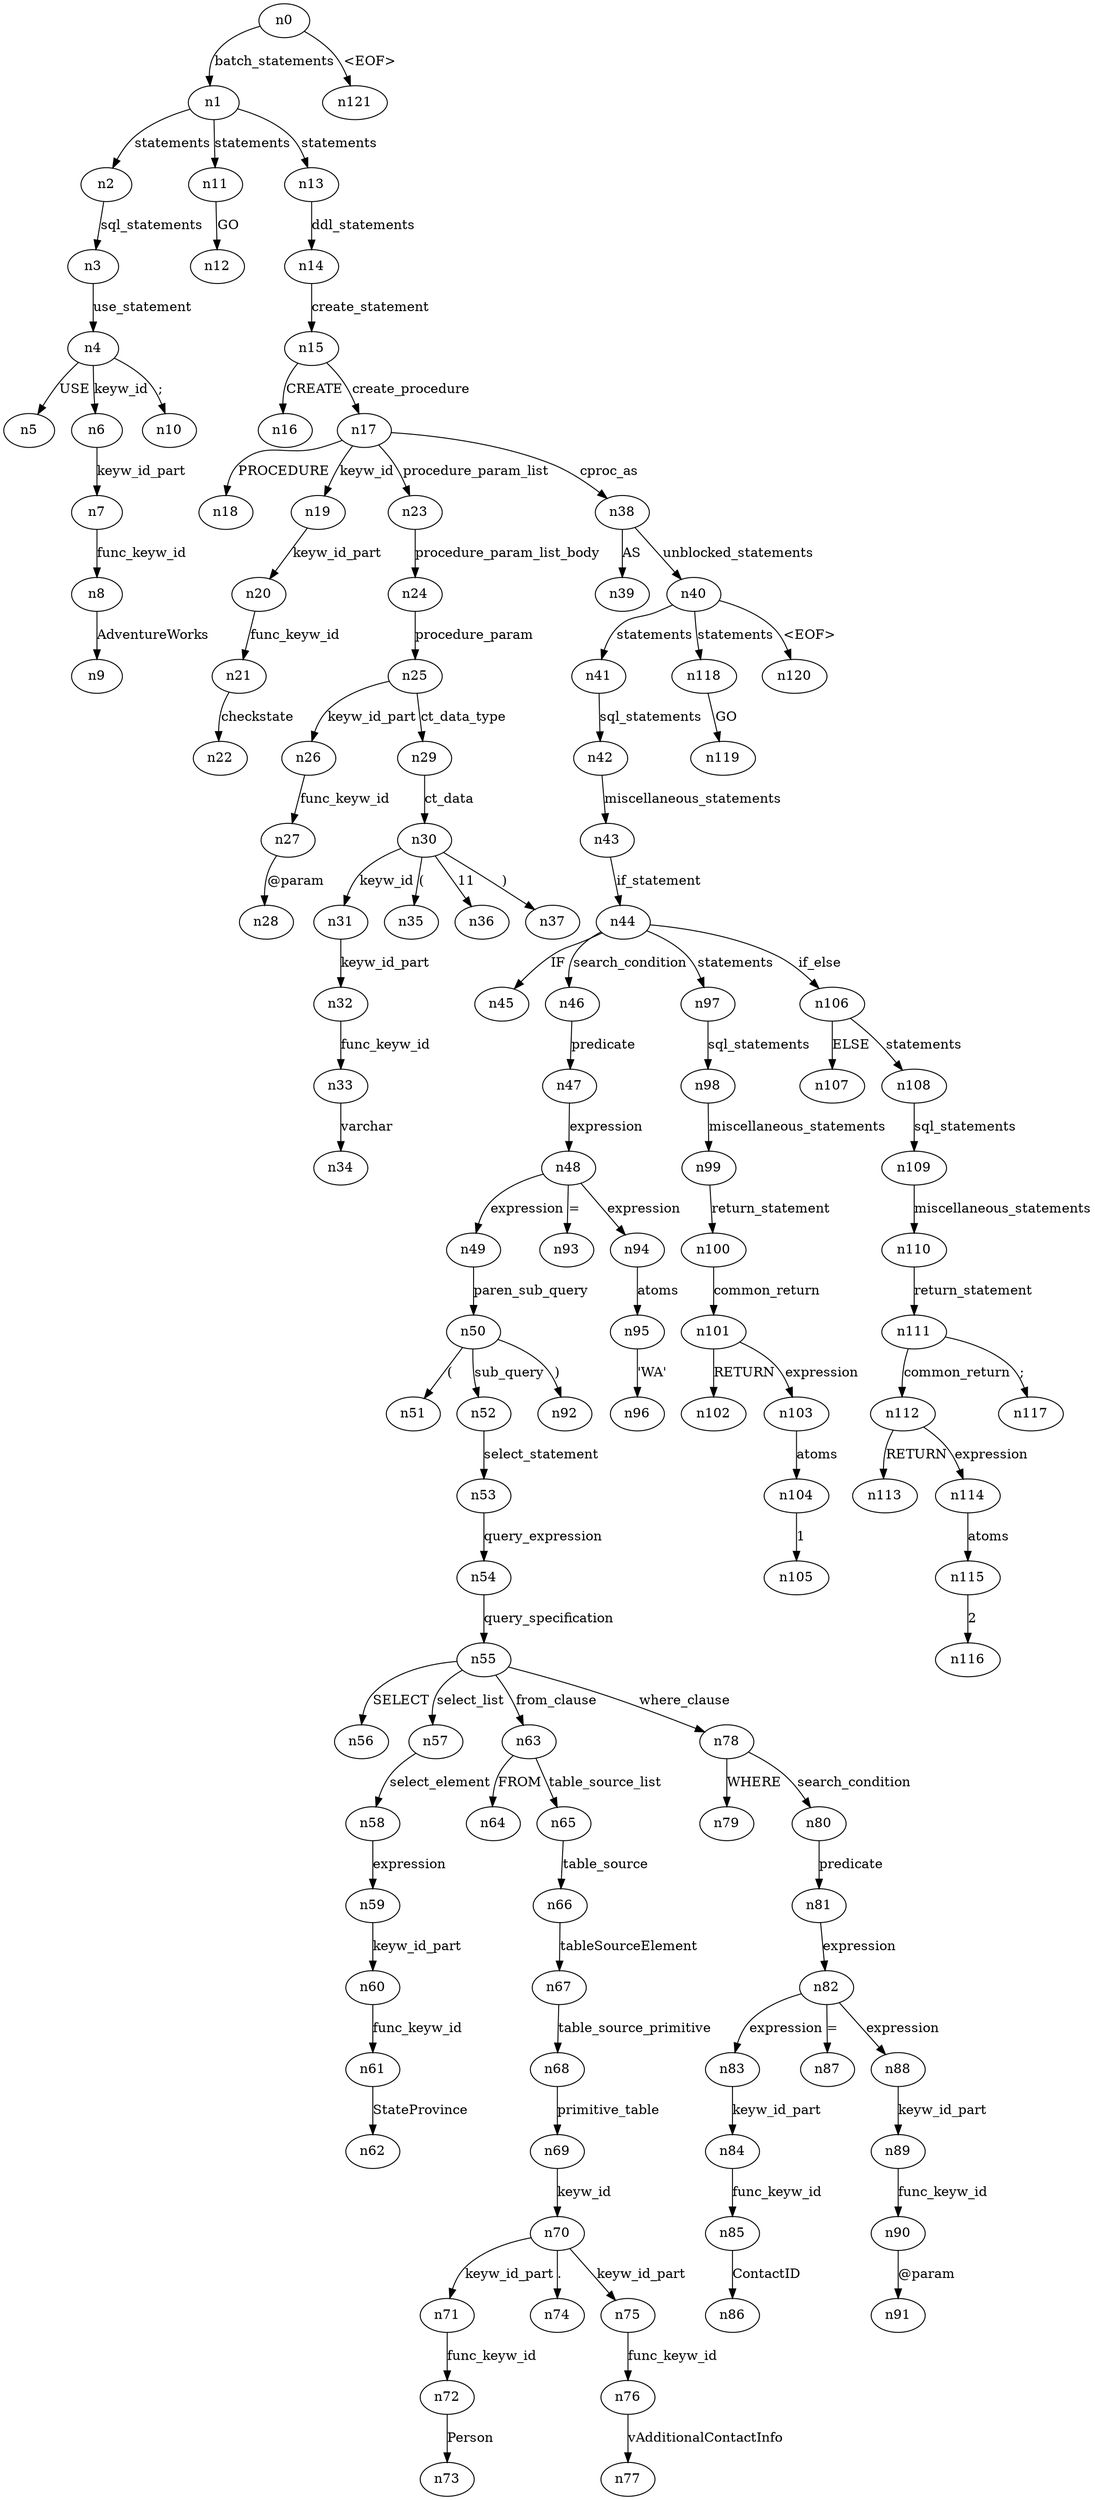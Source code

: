 digraph ParseTree {
  n0 -> n1 [label="batch_statements"];
  n1 -> n2 [label="statements"];
  n2 -> n3 [label="sql_statements"];
  n3 -> n4 [label="use_statement"];
  n4 -> n5 [label="USE"];
  n4 -> n6 [label="keyw_id"];
  n6 -> n7 [label="keyw_id_part"];
  n7 -> n8 [label="func_keyw_id"];
  n8 -> n9 [label="AdventureWorks"];
  n4 -> n10 [label=";"];
  n1 -> n11 [label="statements"];
  n11 -> n12 [label="GO"];
  n1 -> n13 [label="statements"];
  n13 -> n14 [label="ddl_statements"];
  n14 -> n15 [label="create_statement"];
  n15 -> n16 [label="CREATE"];
  n15 -> n17 [label="create_procedure"];
  n17 -> n18 [label="PROCEDURE"];
  n17 -> n19 [label="keyw_id"];
  n19 -> n20 [label="keyw_id_part"];
  n20 -> n21 [label="func_keyw_id"];
  n21 -> n22 [label="checkstate"];
  n17 -> n23 [label="procedure_param_list"];
  n23 -> n24 [label="procedure_param_list_body"];
  n24 -> n25 [label="procedure_param"];
  n25 -> n26 [label="keyw_id_part"];
  n26 -> n27 [label="func_keyw_id"];
  n27 -> n28 [label="@param"];
  n25 -> n29 [label="ct_data_type"];
  n29 -> n30 [label="ct_data"];
  n30 -> n31 [label="keyw_id"];
  n31 -> n32 [label="keyw_id_part"];
  n32 -> n33 [label="func_keyw_id"];
  n33 -> n34 [label="varchar"];
  n30 -> n35 [label="("];
  n30 -> n36 [label="11"];
  n30 -> n37 [label=")"];
  n17 -> n38 [label="cproc_as"];
  n38 -> n39 [label="AS"];
  n38 -> n40 [label="unblocked_statements"];
  n40 -> n41 [label="statements"];
  n41 -> n42 [label="sql_statements"];
  n42 -> n43 [label="miscellaneous_statements"];
  n43 -> n44 [label="if_statement"];
  n44 -> n45 [label="IF"];
  n44 -> n46 [label="search_condition"];
  n46 -> n47 [label="predicate"];
  n47 -> n48 [label="expression"];
  n48 -> n49 [label="expression"];
  n49 -> n50 [label="paren_sub_query"];
  n50 -> n51 [label="("];
  n50 -> n52 [label="sub_query"];
  n52 -> n53 [label="select_statement"];
  n53 -> n54 [label="query_expression"];
  n54 -> n55 [label="query_specification"];
  n55 -> n56 [label="SELECT"];
  n55 -> n57 [label="select_list"];
  n57 -> n58 [label="select_element"];
  n58 -> n59 [label="expression"];
  n59 -> n60 [label="keyw_id_part"];
  n60 -> n61 [label="func_keyw_id"];
  n61 -> n62 [label="StateProvince"];
  n55 -> n63 [label="from_clause"];
  n63 -> n64 [label="FROM"];
  n63 -> n65 [label="table_source_list"];
  n65 -> n66 [label="table_source"];
  n66 -> n67 [label="tableSourceElement"];
  n67 -> n68 [label="table_source_primitive"];
  n68 -> n69 [label="primitive_table"];
  n69 -> n70 [label="keyw_id"];
  n70 -> n71 [label="keyw_id_part"];
  n71 -> n72 [label="func_keyw_id"];
  n72 -> n73 [label="Person"];
  n70 -> n74 [label="."];
  n70 -> n75 [label="keyw_id_part"];
  n75 -> n76 [label="func_keyw_id"];
  n76 -> n77 [label="vAdditionalContactInfo"];
  n55 -> n78 [label="where_clause"];
  n78 -> n79 [label="WHERE"];
  n78 -> n80 [label="search_condition"];
  n80 -> n81 [label="predicate"];
  n81 -> n82 [label="expression"];
  n82 -> n83 [label="expression"];
  n83 -> n84 [label="keyw_id_part"];
  n84 -> n85 [label="func_keyw_id"];
  n85 -> n86 [label="ContactID"];
  n82 -> n87 [label="="];
  n82 -> n88 [label="expression"];
  n88 -> n89 [label="keyw_id_part"];
  n89 -> n90 [label="func_keyw_id"];
  n90 -> n91 [label="@param"];
  n50 -> n92 [label=")"];
  n48 -> n93 [label="="];
  n48 -> n94 [label="expression"];
  n94 -> n95 [label="atoms"];
  n95 -> n96 [label="'WA'"];
  n44 -> n97 [label="statements"];
  n97 -> n98 [label="sql_statements"];
  n98 -> n99 [label="miscellaneous_statements"];
  n99 -> n100 [label="return_statement"];
  n100 -> n101 [label="common_return"];
  n101 -> n102 [label="RETURN"];
  n101 -> n103 [label="expression"];
  n103 -> n104 [label="atoms"];
  n104 -> n105 [label="1"];
  n44 -> n106 [label="if_else"];
  n106 -> n107 [label="ELSE"];
  n106 -> n108 [label="statements"];
  n108 -> n109 [label="sql_statements"];
  n109 -> n110 [label="miscellaneous_statements"];
  n110 -> n111 [label="return_statement"];
  n111 -> n112 [label="common_return"];
  n112 -> n113 [label="RETURN"];
  n112 -> n114 [label="expression"];
  n114 -> n115 [label="atoms"];
  n115 -> n116 [label="2"];
  n111 -> n117 [label=";"];
  n40 -> n118 [label="statements"];
  n118 -> n119 [label="GO"];
  n40 -> n120 [label="<EOF>"];
  n0 -> n121 [label="<EOF>"];
}